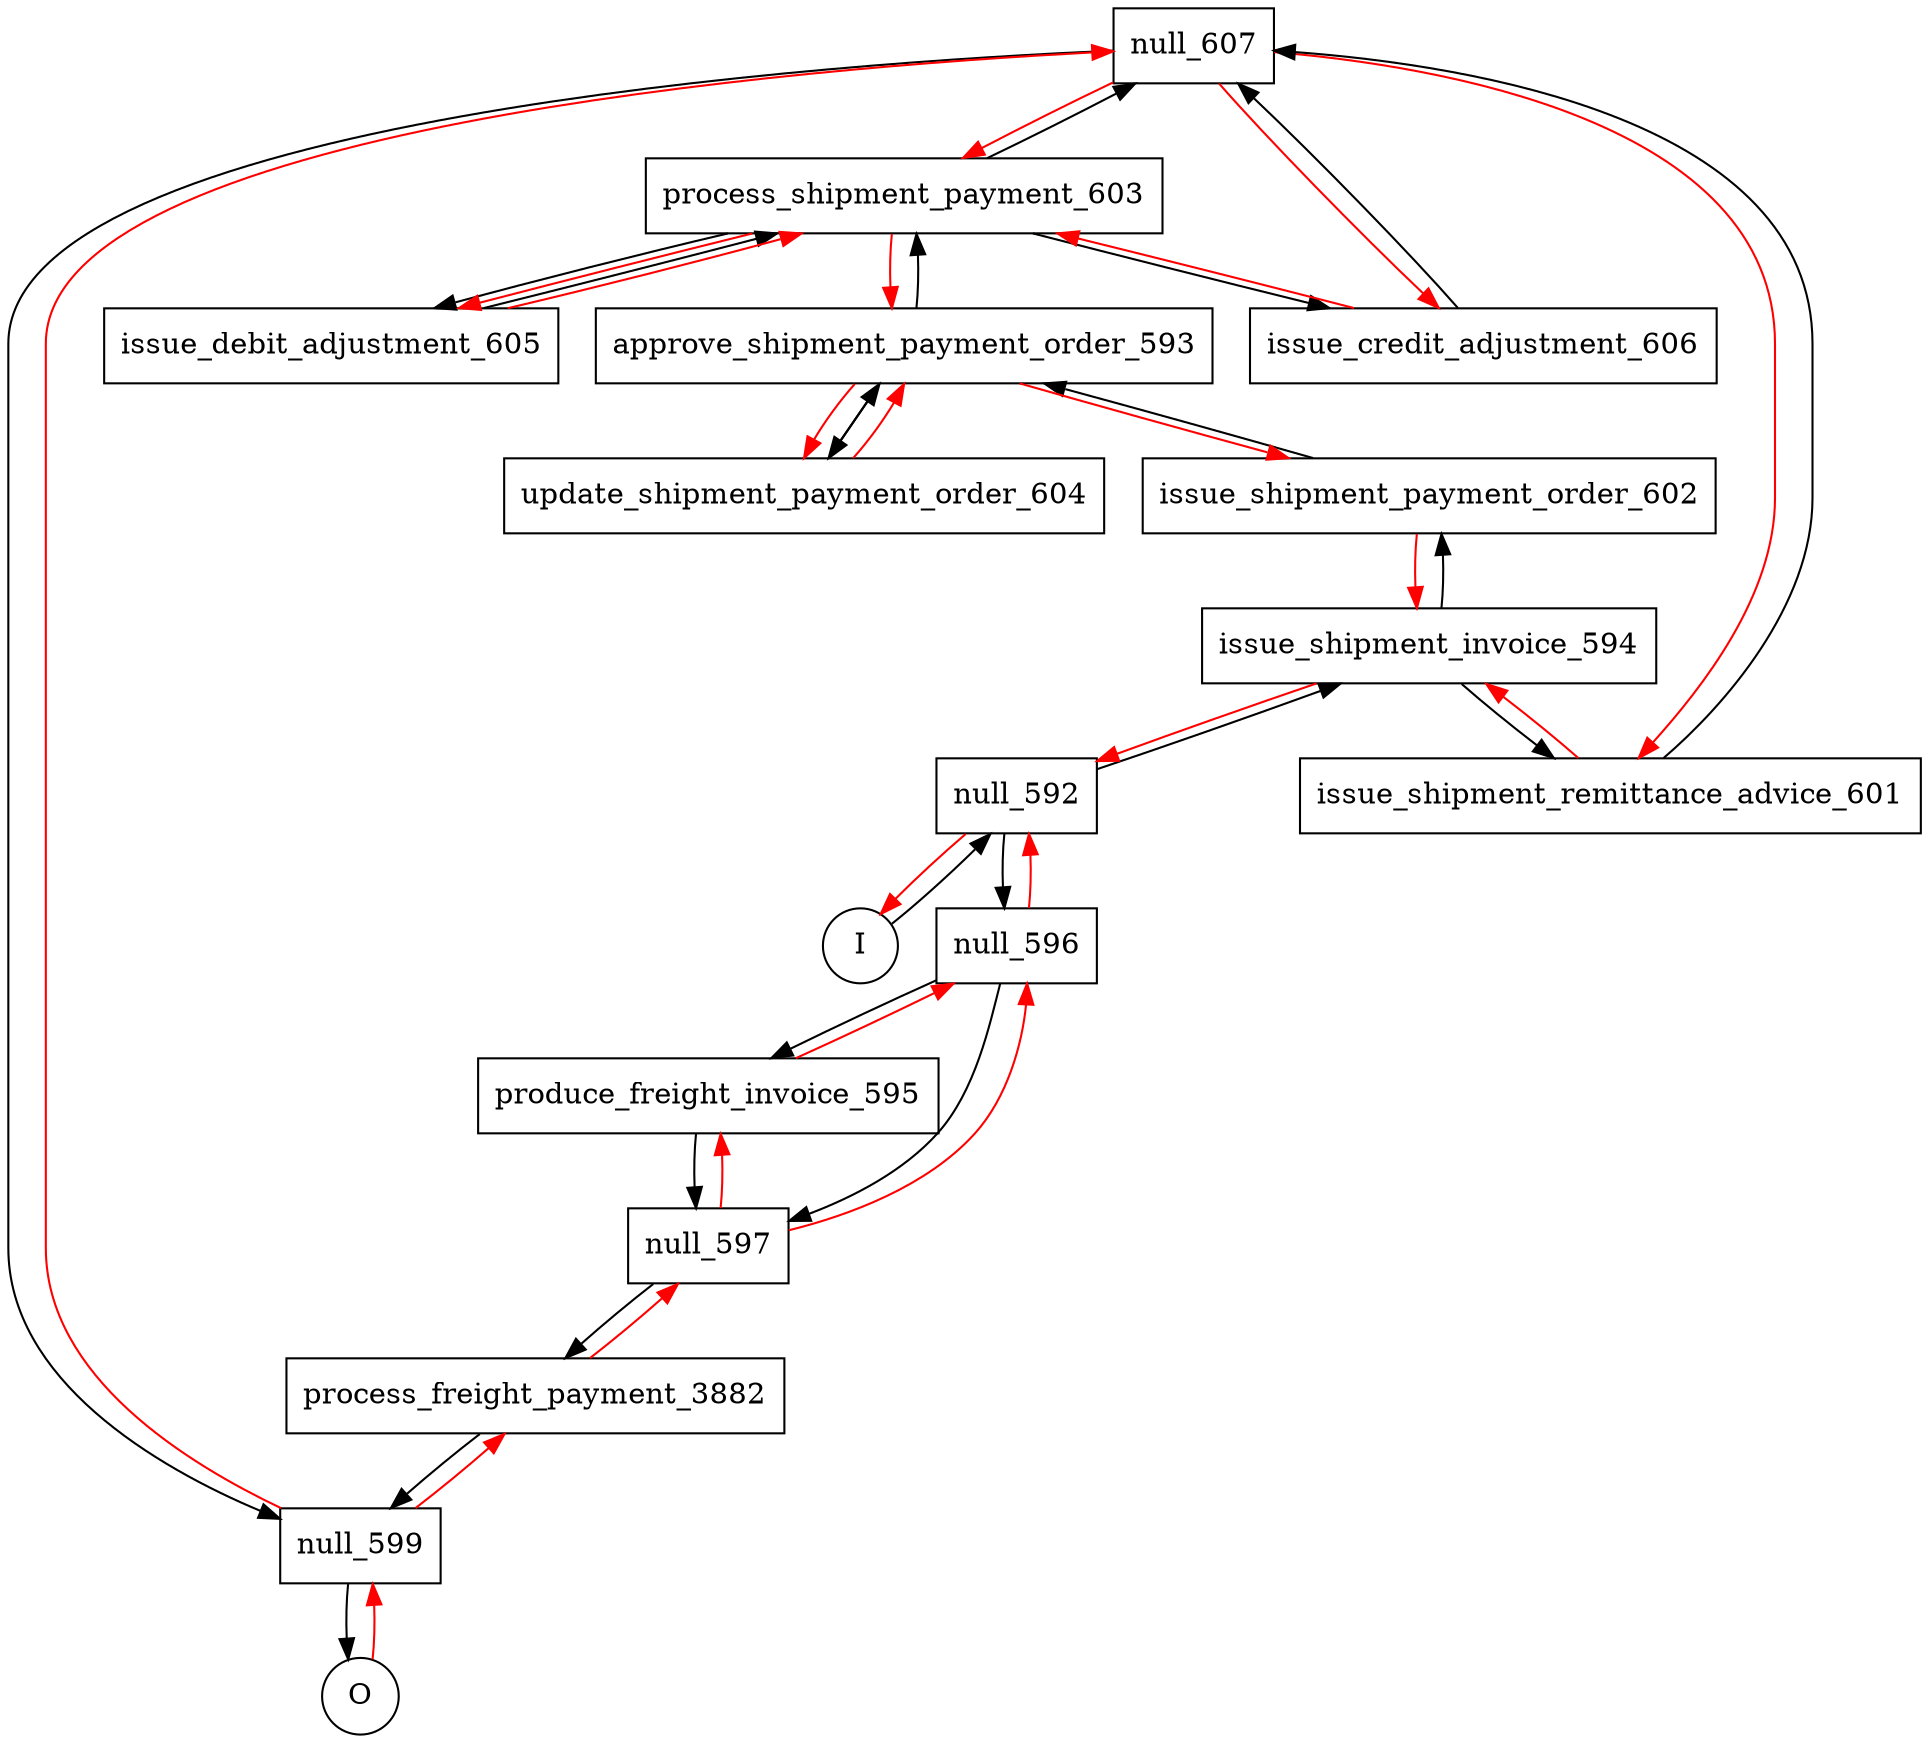 digraph {
	// PAYMENT

	// Elements
	null_607 [shape=box];
	produce_freight_invoice_595 [shape=box];
	process_shipment_payment_603 [shape=box];
	null_592 [shape=box];
	null_599 [shape=box];
	null_597 [shape=box];
	null_596 [shape=box];
	issue_shipment_remittance_advice_601 [shape=box];
	issue_shipment_payment_order_602 [shape=box];
	process_freight_payment_3882 [shape=box];
	update_shipment_payment_order_604 [shape=box];
	approve_shipment_payment_order_593 [shape=box];
	issue_debit_adjustment_605 [shape=box];
	issue_shipment_invoice_594 [shape=box];
	issue_credit_adjustment_606 [shape=box];
	outputcondition_45 [shape=circle][label=O];
	inputcondition_44 [shape=circle][label=I];

	// Arrows
	inputcondition_44->null_592;
	null_592->issue_shipment_invoice_594;
	null_592->null_596;
	null_592->inputcondition_44[color=red];
	null_596->produce_freight_invoice_595;
	null_596->null_597;
	null_596->null_592[color=red];
	null_597->process_freight_payment_3882;
	null_597->null_596[color=red];
	null_597->produce_freight_invoice_595[color=red];
	process_freight_payment_3882->null_599;
	process_freight_payment_3882->null_597[color=red];
	null_599->outputcondition_45;
	null_599->process_freight_payment_3882[color=red];
	null_599->null_607[color=red];
	outputcondition_45->null_599[color=red];
	produce_freight_invoice_595->null_597;
	produce_freight_invoice_595->null_596[color=red];
	issue_shipment_invoice_594->issue_shipment_remittance_advice_601;
	issue_shipment_invoice_594->issue_shipment_payment_order_602;
	issue_shipment_invoice_594->null_592[color=red];
	issue_shipment_payment_order_602->approve_shipment_payment_order_593;
	issue_shipment_payment_order_602->issue_shipment_invoice_594[color=red];
	approve_shipment_payment_order_593->update_shipment_payment_order_604;
	approve_shipment_payment_order_593->process_shipment_payment_603;
	approve_shipment_payment_order_593->issue_shipment_payment_order_602[color=red];
	approve_shipment_payment_order_593->update_shipment_payment_order_604[color=red];
	process_shipment_payment_603->null_607;
	process_shipment_payment_603->issue_debit_adjustment_605;
	process_shipment_payment_603->issue_credit_adjustment_606;
	process_shipment_payment_603->approve_shipment_payment_order_593[color=red];
	process_shipment_payment_603->issue_debit_adjustment_605[color=red];
	issue_credit_adjustment_606->null_607;
	issue_credit_adjustment_606->process_shipment_payment_603[color=red];
	null_607->null_599;
	null_607->issue_shipment_remittance_advice_601[color=red];
	null_607->process_shipment_payment_603[color=red];
	null_607->issue_credit_adjustment_606[color=red];
	issue_debit_adjustment_605->process_shipment_payment_603;
	issue_debit_adjustment_605->process_shipment_payment_603[color=red];
	update_shipment_payment_order_604->approve_shipment_payment_order_593;
	update_shipment_payment_order_604->approve_shipment_payment_order_593[color=red];
	issue_shipment_remittance_advice_601->null_607;
	issue_shipment_remittance_advice_601->issue_shipment_invoice_594[color=red];
}